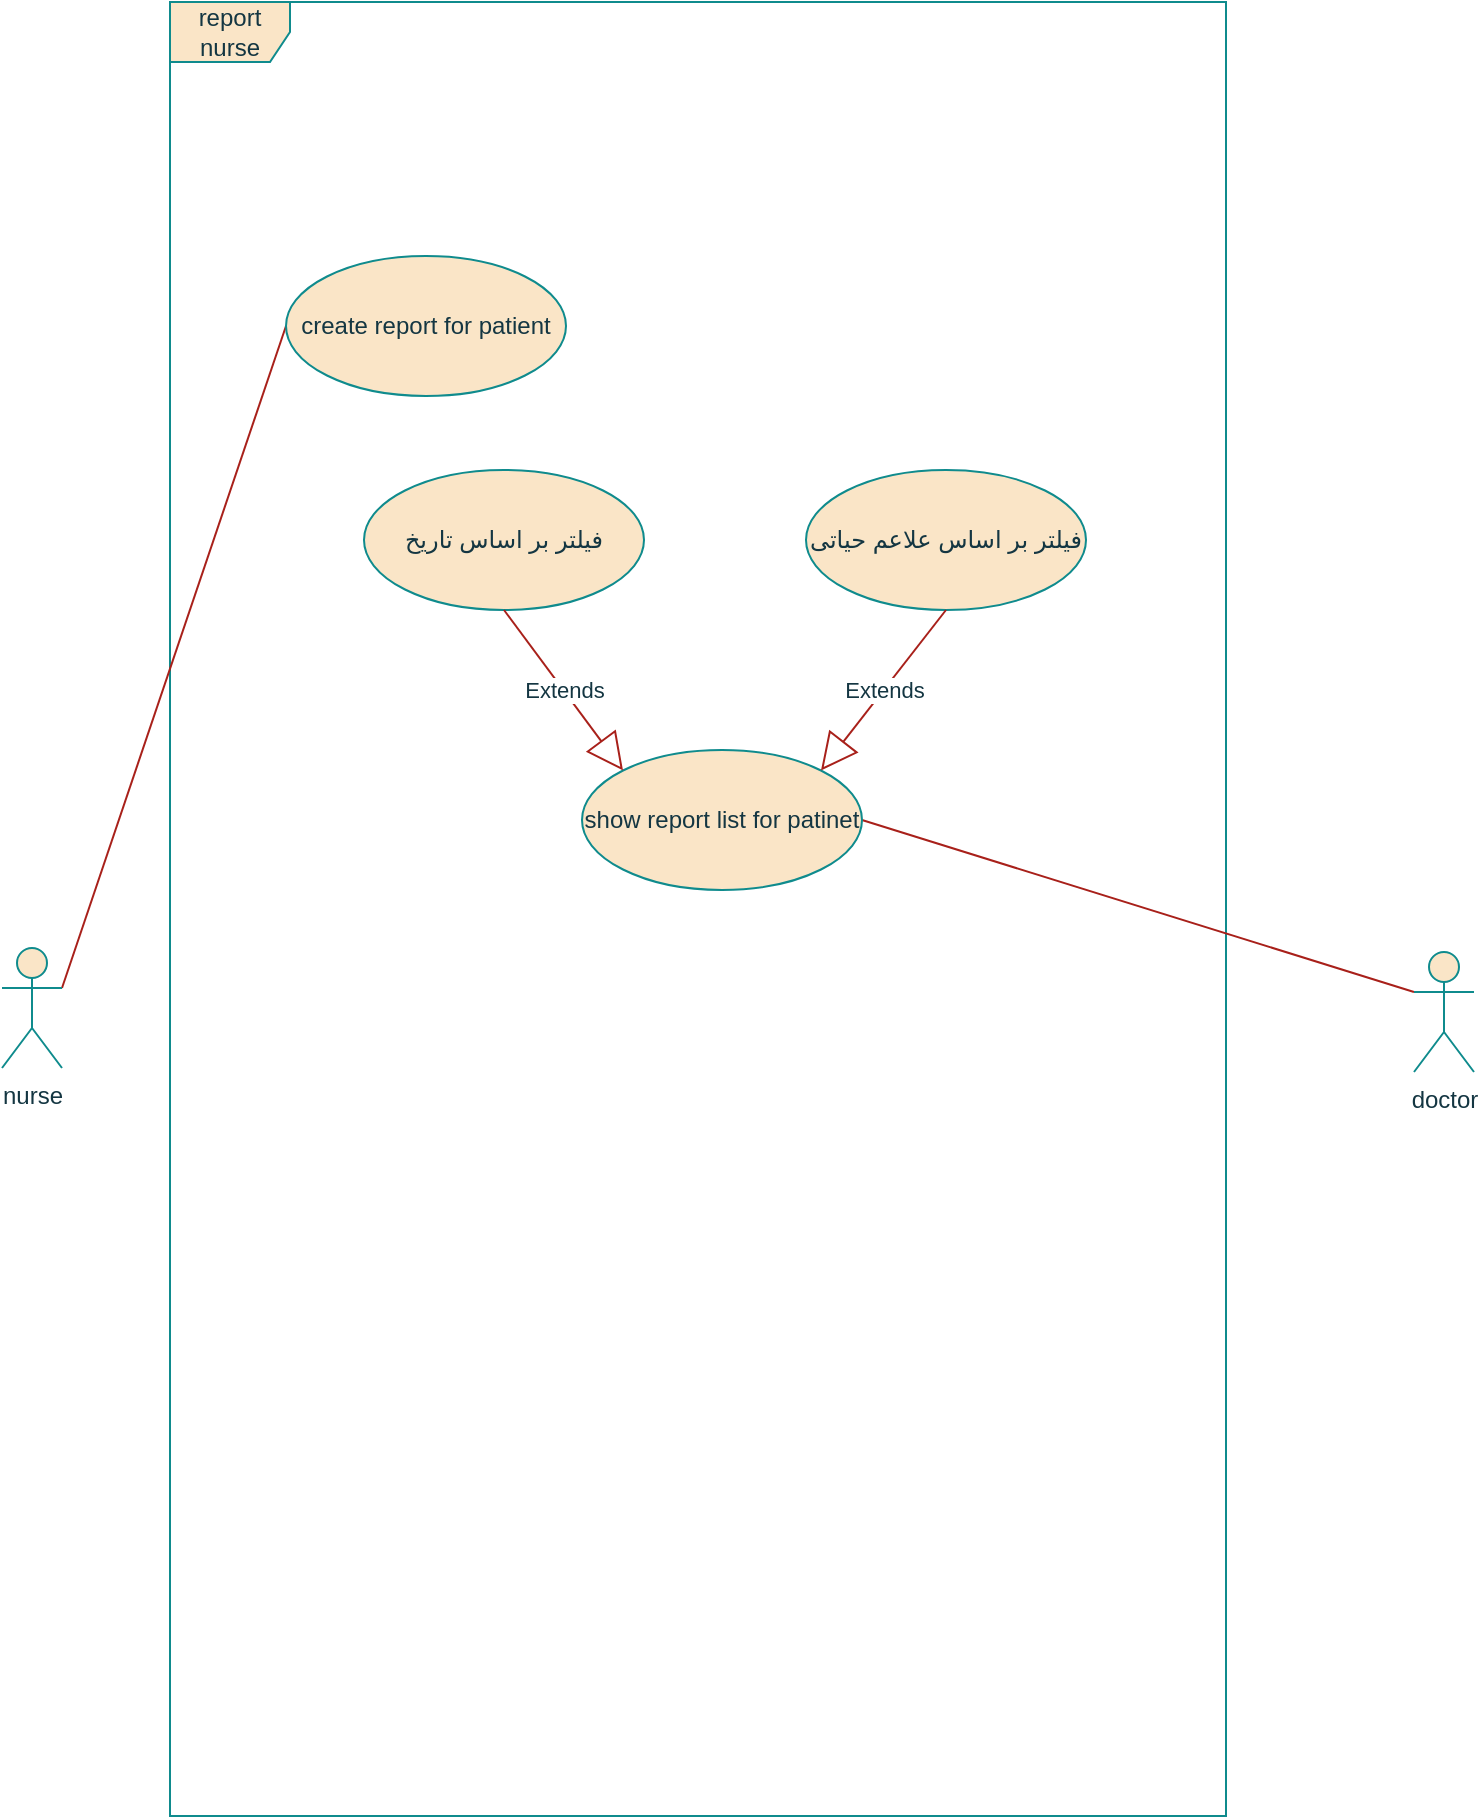 <mxfile version="27.0.2">
  <diagram name="Page-1" id="rMOK9-Bg8EuvpNPUrZRU">
    <mxGraphModel dx="1186" dy="916" grid="0" gridSize="10" guides="1" tooltips="1" connect="1" arrows="1" fold="1" page="1" pageScale="1" pageWidth="850" pageHeight="1100" math="0" shadow="0">
      <root>
        <mxCell id="0" />
        <mxCell id="1" parent="0" />
        <mxCell id="9RUugODCXSp0vRUuVzBJ-1" value="report nurse" style="shape=umlFrame;whiteSpace=wrap;html=1;pointerEvents=0;strokeColor=#0F8B8D;fontColor=#143642;fillColor=#FAE5C7;" vertex="1" parent="1">
          <mxGeometry x="149" y="15" width="528" height="907" as="geometry" />
        </mxCell>
        <mxCell id="9RUugODCXSp0vRUuVzBJ-5" style="rounded=0;orthogonalLoop=1;jettySize=auto;html=1;exitX=1;exitY=0.333;exitDx=0;exitDy=0;exitPerimeter=0;entryX=0;entryY=0.5;entryDx=0;entryDy=0;strokeColor=#A8201A;fontColor=#143642;fillColor=#FAE5C7;endArrow=none;startFill=0;" edge="1" parent="1" source="9RUugODCXSp0vRUuVzBJ-2" target="9RUugODCXSp0vRUuVzBJ-4">
          <mxGeometry relative="1" as="geometry" />
        </mxCell>
        <mxCell id="9RUugODCXSp0vRUuVzBJ-2" value="nurse" style="shape=umlActor;verticalLabelPosition=bottom;verticalAlign=top;html=1;strokeColor=#0F8B8D;fontColor=#143642;fillColor=#FAE5C7;" vertex="1" parent="1">
          <mxGeometry x="65" y="488" width="30" height="60" as="geometry" />
        </mxCell>
        <mxCell id="9RUugODCXSp0vRUuVzBJ-12" style="edgeStyle=none;shape=connector;rounded=0;orthogonalLoop=1;jettySize=auto;html=1;exitX=0;exitY=0.333;exitDx=0;exitDy=0;exitPerimeter=0;entryX=1;entryY=0.5;entryDx=0;entryDy=0;strokeColor=#A8201A;align=center;verticalAlign=middle;fontFamily=Helvetica;fontSize=11;fontColor=#143642;labelBackgroundColor=default;startFill=0;endArrow=none;fillColor=#FAE5C7;" edge="1" parent="1" source="9RUugODCXSp0vRUuVzBJ-3" target="9RUugODCXSp0vRUuVzBJ-6">
          <mxGeometry relative="1" as="geometry" />
        </mxCell>
        <mxCell id="9RUugODCXSp0vRUuVzBJ-3" value="doctor" style="shape=umlActor;verticalLabelPosition=bottom;verticalAlign=top;html=1;strokeColor=#0F8B8D;fontColor=#143642;fillColor=#FAE5C7;" vertex="1" parent="1">
          <mxGeometry x="771" y="490" width="30" height="60" as="geometry" />
        </mxCell>
        <mxCell id="9RUugODCXSp0vRUuVzBJ-4" value="create report for patient" style="ellipse;whiteSpace=wrap;html=1;strokeColor=#0F8B8D;fontColor=#143642;fillColor=#FAE5C7;" vertex="1" parent="1">
          <mxGeometry x="207" y="142" width="140" height="70" as="geometry" />
        </mxCell>
        <mxCell id="9RUugODCXSp0vRUuVzBJ-6" value="show report list for patinet" style="ellipse;whiteSpace=wrap;html=1;strokeColor=#0F8B8D;fontColor=#143642;fillColor=#FAE5C7;" vertex="1" parent="1">
          <mxGeometry x="355" y="389" width="140" height="70" as="geometry" />
        </mxCell>
        <mxCell id="9RUugODCXSp0vRUuVzBJ-7" value="فیلتر بر اساس تاریخ" style="ellipse;whiteSpace=wrap;html=1;strokeColor=#0F8B8D;fontColor=#143642;fillColor=#FAE5C7;" vertex="1" parent="1">
          <mxGeometry x="246" y="249" width="140" height="70" as="geometry" />
        </mxCell>
        <mxCell id="9RUugODCXSp0vRUuVzBJ-8" value="Extends" style="endArrow=block;endSize=16;endFill=0;html=1;rounded=0;strokeColor=#A8201A;fontColor=#143642;fillColor=#FAE5C7;exitX=0.5;exitY=1;exitDx=0;exitDy=0;entryX=0;entryY=0;entryDx=0;entryDy=0;" edge="1" parent="1" source="9RUugODCXSp0vRUuVzBJ-7" target="9RUugODCXSp0vRUuVzBJ-6">
          <mxGeometry width="160" relative="1" as="geometry">
            <mxPoint x="345" y="470" as="sourcePoint" />
            <mxPoint x="505" y="470" as="targetPoint" />
          </mxGeometry>
        </mxCell>
        <mxCell id="9RUugODCXSp0vRUuVzBJ-9" value="فیلتر بر اساس علاعم حیاتی" style="ellipse;whiteSpace=wrap;html=1;strokeColor=#0F8B8D;fontColor=#143642;fillColor=#FAE5C7;" vertex="1" parent="1">
          <mxGeometry x="467" y="249" width="140" height="70" as="geometry" />
        </mxCell>
        <mxCell id="9RUugODCXSp0vRUuVzBJ-10" value="Extends" style="endArrow=block;endSize=16;endFill=0;html=1;rounded=0;strokeColor=#A8201A;fontColor=#143642;fillColor=#FAE5C7;exitX=0.5;exitY=1;exitDx=0;exitDy=0;entryX=1;entryY=0;entryDx=0;entryDy=0;" edge="1" parent="1" source="9RUugODCXSp0vRUuVzBJ-9" target="9RUugODCXSp0vRUuVzBJ-6">
          <mxGeometry width="160" relative="1" as="geometry">
            <mxPoint x="297" y="319" as="sourcePoint" />
            <mxPoint x="386" y="409" as="targetPoint" />
          </mxGeometry>
        </mxCell>
      </root>
    </mxGraphModel>
  </diagram>
</mxfile>
